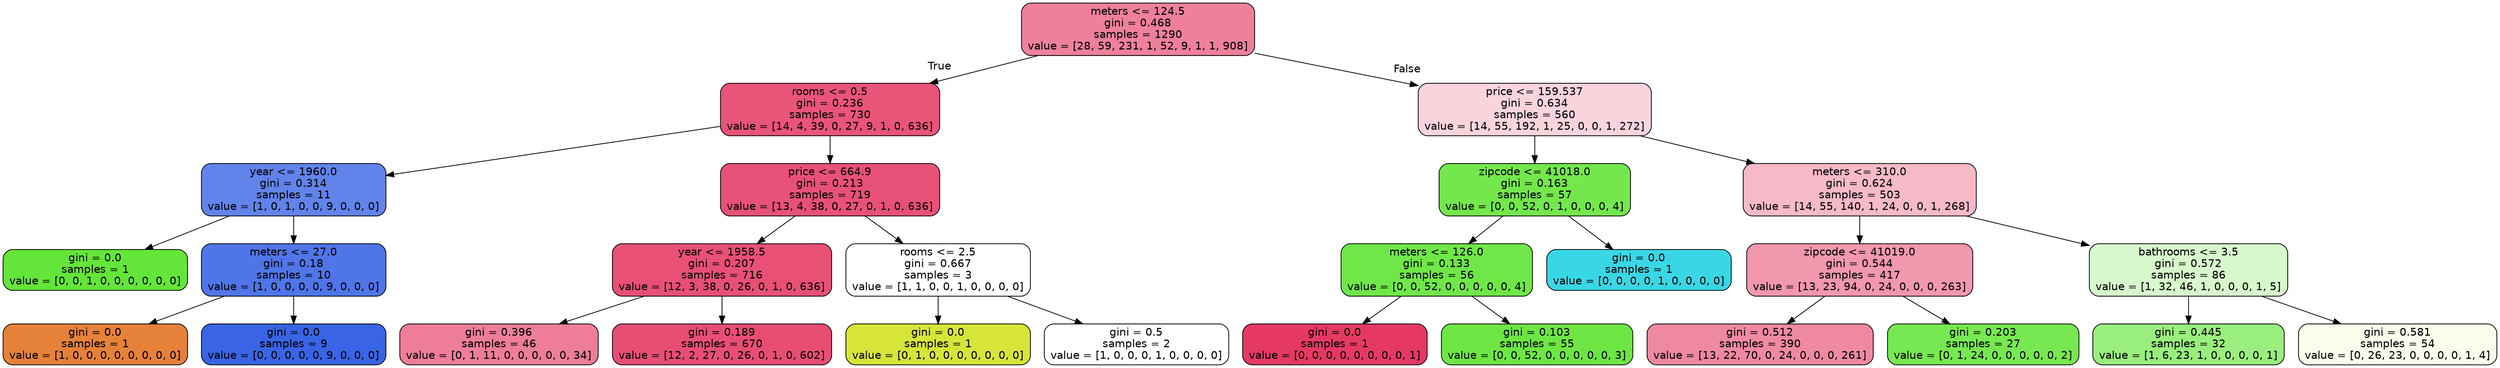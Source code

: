 digraph Tree {
node [shape=box, style="filled, rounded", color="black", fontname=helvetica] ;
edge [fontname=helvetica] ;
0 [label="meters <= 124.5\ngini = 0.468\nsamples = 1290\nvalue = [28, 59, 231, 1, 52, 9, 1, 1, 908]", fillcolor="#ee809c"] ;
1 [label="rooms <= 0.5\ngini = 0.236\nsamples = 730\nvalue = [14, 4, 39, 0, 27, 9, 1, 0, 636]", fillcolor="#e95479"] ;
0 -> 1 [labeldistance=2.5, labelangle=45, headlabel="True"] ;
2 [label="year <= 1960.0\ngini = 0.314\nsamples = 11\nvalue = [1, 0, 1, 0, 0, 9, 0, 0, 0]", fillcolor="#6183ea"] ;
1 -> 2 ;
3 [label="gini = 0.0\nsamples = 1\nvalue = [0, 0, 1, 0, 0, 0, 0, 0, 0]", fillcolor="#64e539"] ;
2 -> 3 ;
4 [label="meters <= 27.0\ngini = 0.18\nsamples = 10\nvalue = [1, 0, 0, 0, 0, 9, 0, 0, 0]", fillcolor="#4f75e8"] ;
2 -> 4 ;
5 [label="gini = 0.0\nsamples = 1\nvalue = [1, 0, 0, 0, 0, 0, 0, 0, 0]", fillcolor="#e58139"] ;
4 -> 5 ;
6 [label="gini = 0.0\nsamples = 9\nvalue = [0, 0, 0, 0, 0, 9, 0, 0, 0]", fillcolor="#3964e5"] ;
4 -> 6 ;
7 [label="price <= 664.9\ngini = 0.213\nsamples = 719\nvalue = [13, 4, 38, 0, 27, 0, 1, 0, 636]", fillcolor="#e85177"] ;
1 -> 7 ;
8 [label="year <= 1958.5\ngini = 0.207\nsamples = 716\nvalue = [12, 3, 38, 0, 26, 0, 1, 0, 636]", fillcolor="#e85076"] ;
7 -> 8 ;
9 [label="gini = 0.396\nsamples = 46\nvalue = [0, 1, 11, 0, 0, 0, 0, 0, 34]", fillcolor="#ee7d99"] ;
8 -> 9 ;
10 [label="gini = 0.189\nsamples = 670\nvalue = [12, 2, 27, 0, 26, 0, 1, 0, 602]", fillcolor="#e84e74"] ;
8 -> 10 ;
11 [label="rooms <= 2.5\ngini = 0.667\nsamples = 3\nvalue = [1, 1, 0, 0, 1, 0, 0, 0, 0]", fillcolor="#ffffff"] ;
7 -> 11 ;
12 [label="gini = 0.0\nsamples = 1\nvalue = [0, 1, 0, 0, 0, 0, 0, 0, 0]", fillcolor="#d7e539"] ;
11 -> 12 ;
13 [label="gini = 0.5\nsamples = 2\nvalue = [1, 0, 0, 0, 1, 0, 0, 0, 0]", fillcolor="#ffffff"] ;
11 -> 13 ;
14 [label="price <= 159.537\ngini = 0.634\nsamples = 560\nvalue = [14, 55, 192, 1, 25, 0, 0, 1, 272]", fillcolor="#f9d4dd"] ;
0 -> 14 [labeldistance=2.5, labelangle=-45, headlabel="False"] ;
15 [label="zipcode <= 41018.0\ngini = 0.163\nsamples = 57\nvalue = [0, 0, 52, 0, 1, 0, 0, 0, 4]", fillcolor="#73e74c"] ;
14 -> 15 ;
16 [label="meters <= 126.0\ngini = 0.133\nsamples = 56\nvalue = [0, 0, 52, 0, 0, 0, 0, 0, 4]", fillcolor="#70e748"] ;
15 -> 16 ;
17 [label="gini = 0.0\nsamples = 1\nvalue = [0, 0, 0, 0, 0, 0, 0, 0, 1]", fillcolor="#e53964"] ;
16 -> 17 ;
18 [label="gini = 0.103\nsamples = 55\nvalue = [0, 0, 52, 0, 0, 0, 0, 0, 3]", fillcolor="#6de644"] ;
16 -> 18 ;
19 [label="gini = 0.0\nsamples = 1\nvalue = [0, 0, 0, 0, 1, 0, 0, 0, 0]", fillcolor="#39d7e5"] ;
15 -> 19 ;
20 [label="meters <= 310.0\ngini = 0.624\nsamples = 503\nvalue = [14, 55, 140, 1, 24, 0, 0, 1, 268]", fillcolor="#f6b9c8"] ;
14 -> 20 ;
21 [label="zipcode <= 41019.0\ngini = 0.544\nsamples = 417\nvalue = [13, 23, 94, 0, 24, 0, 0, 0, 263]", fillcolor="#f197ae"] ;
20 -> 21 ;
22 [label="gini = 0.512\nsamples = 390\nvalue = [13, 22, 70, 0, 24, 0, 0, 0, 261]", fillcolor="#ef89a2"] ;
21 -> 22 ;
23 [label="gini = 0.203\nsamples = 27\nvalue = [0, 1, 24, 0, 0, 0, 0, 0, 2]", fillcolor="#77e851"] ;
21 -> 23 ;
24 [label="bathrooms <= 3.5\ngini = 0.572\nsamples = 86\nvalue = [1, 32, 46, 1, 0, 0, 0, 1, 5]", fillcolor="#d7f8cc"] ;
20 -> 24 ;
25 [label="gini = 0.445\nsamples = 32\nvalue = [1, 6, 23, 1, 0, 0, 0, 0, 1]", fillcolor="#9aee7e"] ;
24 -> 25 ;
26 [label="gini = 0.581\nsamples = 54\nvalue = [0, 26, 23, 0, 0, 0, 0, 1, 4]", fillcolor="#fbfcec"] ;
24 -> 26 ;
}